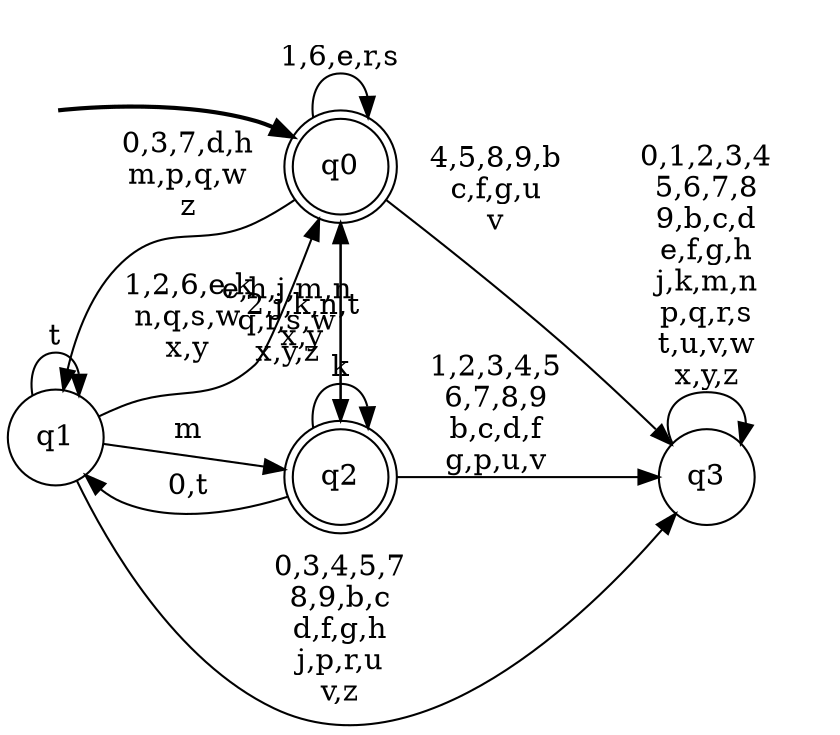 digraph BlueStar {
__start0 [style = invis, shape = none, label = "", width = 0, height = 0];

rankdir=LR;
size="8,5";

s0 [style="rounded,filled", color="black", fillcolor="white" shape="doublecircle", label="q0"];
s1 [style="filled", color="black", fillcolor="white" shape="circle", label="q1"];
s2 [style="rounded,filled", color="black", fillcolor="white" shape="doublecircle", label="q2"];
s3 [style="filled", color="black", fillcolor="white" shape="circle", label="q3"];
subgraph cluster_main { 
	graph [pad=".75", ranksep="0.15", nodesep="0.15"];
	 style=invis; 
	__start0 -> s0 [penwidth=2];
}
s0 -> s0 [label="1,6,e,r,s"];
s0 -> s1 [label="0,3,7,d,h\nm,p,q,w\nz"];
s0 -> s2 [label="2,j,k,n,t\nx,y"];
s0 -> s3 [label="4,5,8,9,b\nc,f,g,u\nv"];
s1 -> s0 [label="1,2,6,e,k\nn,q,s,w\nx,y"];
s1 -> s1 [label="t"];
s1 -> s2 [label="m"];
s1 -> s3 [label="0,3,4,5,7\n8,9,b,c\nd,f,g,h\nj,p,r,u\nv,z"];
s2 -> s0 [label="e,h,j,m,n\nq,r,s,w\nx,y,z"];
s2 -> s1 [label="0,t"];
s2 -> s2 [label="k"];
s2 -> s3 [label="1,2,3,4,5\n6,7,8,9\nb,c,d,f\ng,p,u,v"];
s3 -> s3 [label="0,1,2,3,4\n5,6,7,8\n9,b,c,d\ne,f,g,h\nj,k,m,n\np,q,r,s\nt,u,v,w\nx,y,z"];

}